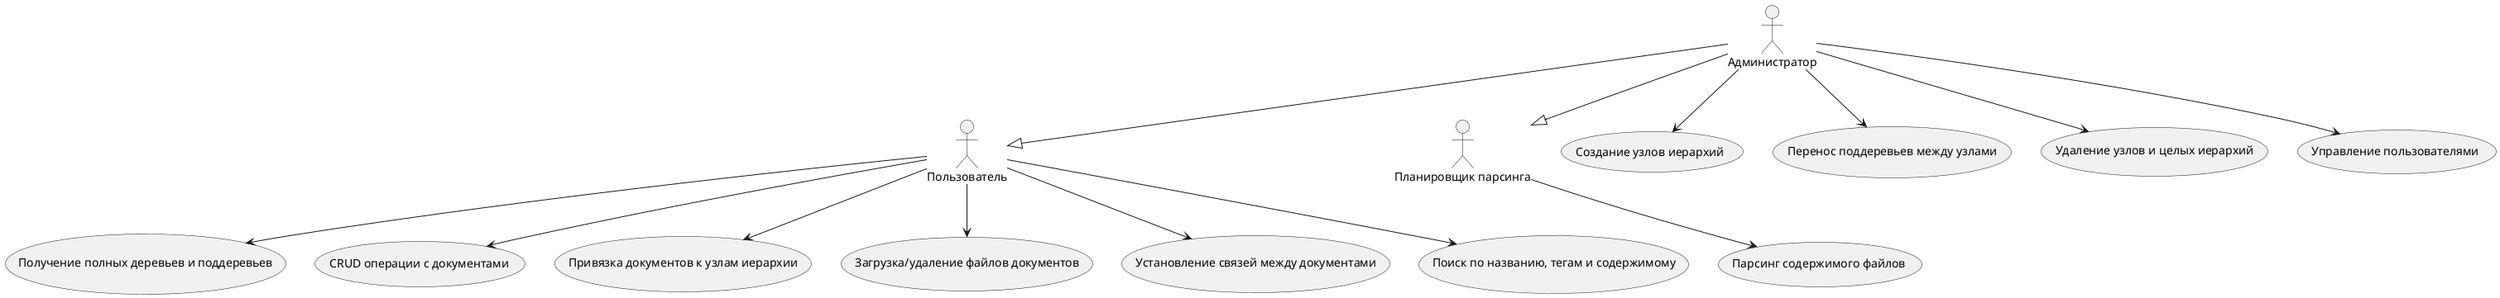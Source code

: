 @startuml
actor :Администратор: as admin
actor :Пользователь: as user
actor :Планировщик парсинга: as puser

"Создание узлов иерархий" as (cie)
"Перенос поддеревьев между узлами" as (mie)
"Удаление узлов и целых иерархий" as (die)
"Управление пользователями" as (usm)

"Получение полных деревьев и поддеревьев" as (seie)
"CRUD операции с документами" as (crudd)
"Привязка документов к узлам иерархии" as (atd)
"Загрузка/удаление файлов документов" as (lod)
"Установление связей между документами" as (lid)
"Поиск по названию, тегам и содержимому" as (sead)

"Парсинг содержимого файлов" as (pa)

user --> (seie)
user --> (crudd)
user --> (atd)
user --> (lod)
user --> (lid)
user --> (sead)

admin --|> user
admin --> (cie)
admin --> (mie)
admin --> (die)
admin --> (usm)

admin --|> puser
puser --> (pa)
@enduml